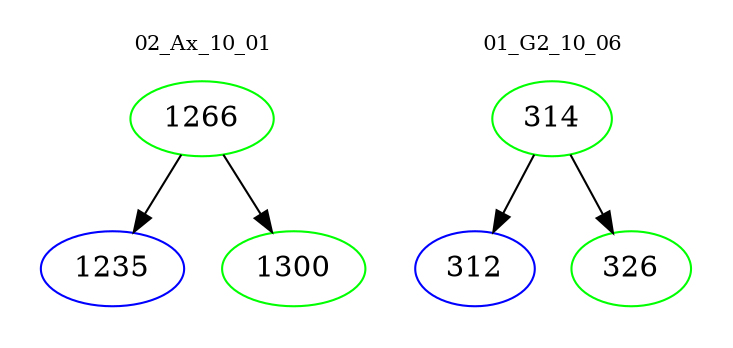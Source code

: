 digraph{
subgraph cluster_0 {
color = white
label = "02_Ax_10_01";
fontsize=10;
T0_1266 [label="1266", color="green"]
T0_1266 -> T0_1235 [color="black"]
T0_1235 [label="1235", color="blue"]
T0_1266 -> T0_1300 [color="black"]
T0_1300 [label="1300", color="green"]
}
subgraph cluster_1 {
color = white
label = "01_G2_10_06";
fontsize=10;
T1_314 [label="314", color="green"]
T1_314 -> T1_312 [color="black"]
T1_312 [label="312", color="blue"]
T1_314 -> T1_326 [color="black"]
T1_326 [label="326", color="green"]
}
}
